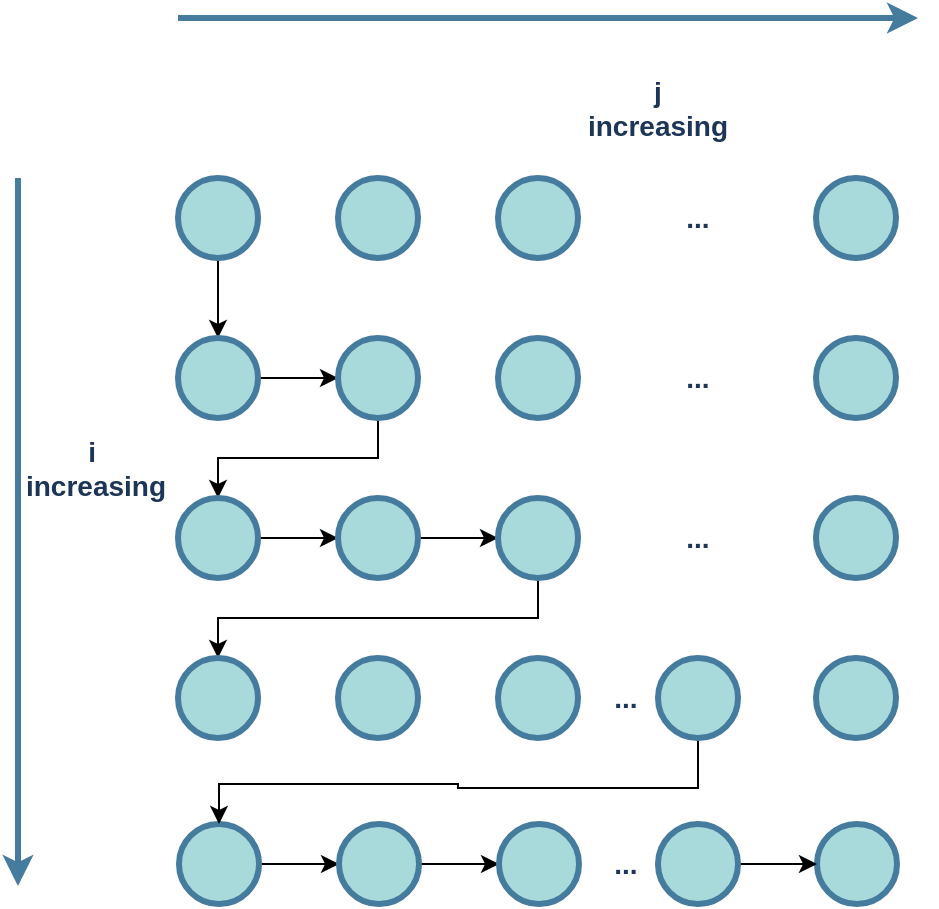 <mxfile version="21.7.5" type="github">
  <diagram name="Page-1" id="ppbSIDj33z7nKV8B7q6m">
    <mxGraphModel dx="934" dy="548" grid="0" gridSize="10" guides="1" tooltips="1" connect="1" arrows="1" fold="1" page="1" pageScale="1" pageWidth="850" pageHeight="1100" math="0" shadow="0">
      <root>
        <mxCell id="0" />
        <mxCell id="1" parent="0" />
        <mxCell id="6A2RnBA_D1O6UY67HC9l-1" style="edgeStyle=orthogonalEdgeStyle;rounded=0;orthogonalLoop=1;jettySize=auto;html=1;exitX=0.5;exitY=1;exitDx=0;exitDy=0;labelBackgroundColor=none;fontColor=default;strokeColor=#457B9D;" edge="1" parent="1" source="6A2RnBA_D1O6UY67HC9l-6">
          <mxGeometry relative="1" as="geometry">
            <mxPoint x="215.953" y="236.06" as="targetPoint" />
          </mxGeometry>
        </mxCell>
        <mxCell id="6A2RnBA_D1O6UY67HC9l-80" style="edgeStyle=orthogonalEdgeStyle;rounded=0;orthogonalLoop=1;jettySize=auto;html=1;exitX=0.5;exitY=1;exitDx=0;exitDy=0;entryX=0.5;entryY=0;entryDx=0;entryDy=0;" edge="1" parent="1" source="6A2RnBA_D1O6UY67HC9l-6" target="6A2RnBA_D1O6UY67HC9l-11">
          <mxGeometry relative="1" as="geometry" />
        </mxCell>
        <mxCell id="6A2RnBA_D1O6UY67HC9l-6" value="" style="ellipse;whiteSpace=wrap;html=1;aspect=fixed;labelBackgroundColor=none;fontSize=14;fontStyle=1;strokeWidth=3;rounded=0;fillColor=#A8DADC;strokeColor=#457B9D;fontColor=#1D3557;" vertex="1" parent="1">
          <mxGeometry x="196" y="196" width="40" height="40" as="geometry" />
        </mxCell>
        <mxCell id="6A2RnBA_D1O6UY67HC9l-82" style="edgeStyle=orthogonalEdgeStyle;rounded=0;orthogonalLoop=1;jettySize=auto;html=1;exitX=1;exitY=0.5;exitDx=0;exitDy=0;entryX=0;entryY=0.5;entryDx=0;entryDy=0;" edge="1" parent="1" source="6A2RnBA_D1O6UY67HC9l-11" target="6A2RnBA_D1O6UY67HC9l-16">
          <mxGeometry relative="1" as="geometry" />
        </mxCell>
        <mxCell id="6A2RnBA_D1O6UY67HC9l-11" value="" style="ellipse;whiteSpace=wrap;html=1;aspect=fixed;labelBackgroundColor=none;fontSize=14;fontStyle=1;strokeWidth=3;rounded=0;fillColor=#A8DADC;strokeColor=#457B9D;fontColor=#1D3557;" vertex="1" parent="1">
          <mxGeometry x="196" y="276" width="40" height="40" as="geometry" />
        </mxCell>
        <mxCell id="6A2RnBA_D1O6UY67HC9l-81" style="edgeStyle=orthogonalEdgeStyle;rounded=0;orthogonalLoop=1;jettySize=auto;html=1;exitX=0.5;exitY=1;exitDx=0;exitDy=0;entryX=0.5;entryY=0;entryDx=0;entryDy=0;" edge="1" parent="1" source="6A2RnBA_D1O6UY67HC9l-16" target="6A2RnBA_D1O6UY67HC9l-21">
          <mxGeometry relative="1" as="geometry" />
        </mxCell>
        <mxCell id="6A2RnBA_D1O6UY67HC9l-16" value="" style="ellipse;whiteSpace=wrap;html=1;aspect=fixed;labelBackgroundColor=none;fontSize=14;fontStyle=1;strokeWidth=3;rounded=0;fillColor=#A8DADC;strokeColor=#457B9D;fontColor=#1D3557;" vertex="1" parent="1">
          <mxGeometry x="276" y="276" width="40" height="40" as="geometry" />
        </mxCell>
        <mxCell id="6A2RnBA_D1O6UY67HC9l-83" style="edgeStyle=orthogonalEdgeStyle;rounded=0;orthogonalLoop=1;jettySize=auto;html=1;exitX=1;exitY=0.5;exitDx=0;exitDy=0;entryX=0;entryY=0.5;entryDx=0;entryDy=0;" edge="1" parent="1" source="6A2RnBA_D1O6UY67HC9l-21" target="6A2RnBA_D1O6UY67HC9l-26">
          <mxGeometry relative="1" as="geometry" />
        </mxCell>
        <mxCell id="6A2RnBA_D1O6UY67HC9l-21" value="" style="ellipse;whiteSpace=wrap;html=1;aspect=fixed;labelBackgroundColor=none;fontSize=14;fontStyle=1;strokeWidth=3;rounded=0;fillColor=#A8DADC;strokeColor=#457B9D;fontColor=#1D3557;" vertex="1" parent="1">
          <mxGeometry x="196" y="356" width="40" height="40" as="geometry" />
        </mxCell>
        <mxCell id="6A2RnBA_D1O6UY67HC9l-84" style="edgeStyle=orthogonalEdgeStyle;rounded=0;orthogonalLoop=1;jettySize=auto;html=1;exitX=1;exitY=0.5;exitDx=0;exitDy=0;entryX=0;entryY=0.5;entryDx=0;entryDy=0;" edge="1" parent="1" source="6A2RnBA_D1O6UY67HC9l-26" target="6A2RnBA_D1O6UY67HC9l-29">
          <mxGeometry relative="1" as="geometry" />
        </mxCell>
        <mxCell id="6A2RnBA_D1O6UY67HC9l-26" value="" style="ellipse;whiteSpace=wrap;html=1;aspect=fixed;labelBackgroundColor=none;fontSize=14;fontStyle=1;strokeWidth=3;rounded=0;fillColor=#A8DADC;strokeColor=#457B9D;fontColor=#1D3557;" vertex="1" parent="1">
          <mxGeometry x="276" y="356" width="40" height="40" as="geometry" />
        </mxCell>
        <mxCell id="6A2RnBA_D1O6UY67HC9l-85" style="edgeStyle=orthogonalEdgeStyle;rounded=0;orthogonalLoop=1;jettySize=auto;html=1;exitX=0.5;exitY=1;exitDx=0;exitDy=0;entryX=0.5;entryY=0;entryDx=0;entryDy=0;" edge="1" parent="1" source="6A2RnBA_D1O6UY67HC9l-29" target="6A2RnBA_D1O6UY67HC9l-32">
          <mxGeometry relative="1" as="geometry" />
        </mxCell>
        <mxCell id="6A2RnBA_D1O6UY67HC9l-29" value="" style="ellipse;whiteSpace=wrap;html=1;aspect=fixed;labelBackgroundColor=none;fontSize=14;fontStyle=1;strokeWidth=3;rounded=0;fillColor=#A8DADC;strokeColor=#457B9D;fontColor=#1D3557;" vertex="1" parent="1">
          <mxGeometry x="356" y="356" width="40" height="40" as="geometry" />
        </mxCell>
        <mxCell id="6A2RnBA_D1O6UY67HC9l-32" value="" style="ellipse;whiteSpace=wrap;html=1;aspect=fixed;labelBackgroundColor=none;fontSize=14;fontStyle=1;strokeWidth=3;rounded=0;fillColor=#A8DADC;strokeColor=#457B9D;fontColor=#1D3557;" vertex="1" parent="1">
          <mxGeometry x="196" y="436" width="40" height="40" as="geometry" />
        </mxCell>
        <mxCell id="6A2RnBA_D1O6UY67HC9l-35" value="" style="ellipse;whiteSpace=wrap;html=1;aspect=fixed;labelBackgroundColor=none;fontSize=14;fontStyle=1;strokeWidth=3;rounded=0;fillColor=#A8DADC;strokeColor=#457B9D;fontColor=#1D3557;" vertex="1" parent="1">
          <mxGeometry x="276" y="436" width="40" height="40" as="geometry" />
        </mxCell>
        <mxCell id="6A2RnBA_D1O6UY67HC9l-36" value="" style="ellipse;whiteSpace=wrap;html=1;aspect=fixed;labelBackgroundColor=none;fontSize=14;fontStyle=1;strokeWidth=3;rounded=0;fillColor=#A8DADC;strokeColor=#457B9D;fontColor=#1D3557;" vertex="1" parent="1">
          <mxGeometry x="356" y="436" width="40" height="40" as="geometry" />
        </mxCell>
        <mxCell id="6A2RnBA_D1O6UY67HC9l-41" value="" style="ellipse;whiteSpace=wrap;html=1;aspect=fixed;labelBackgroundColor=none;fontSize=14;fontStyle=1;strokeWidth=3;rounded=0;fillColor=#A8DADC;strokeColor=#457B9D;fontColor=#1D3557;" vertex="1" parent="1">
          <mxGeometry x="276" y="196" width="40" height="40" as="geometry" />
        </mxCell>
        <mxCell id="6A2RnBA_D1O6UY67HC9l-44" value="" style="ellipse;whiteSpace=wrap;html=1;aspect=fixed;labelBackgroundColor=none;fontSize=14;fontStyle=1;strokeWidth=3;rounded=0;fillColor=#A8DADC;strokeColor=#457B9D;fontColor=#1D3557;" vertex="1" parent="1">
          <mxGeometry x="356" y="276" width="40" height="40" as="geometry" />
        </mxCell>
        <mxCell id="6A2RnBA_D1O6UY67HC9l-47" value="" style="ellipse;whiteSpace=wrap;html=1;aspect=fixed;labelBackgroundColor=none;fontSize=14;fontStyle=1;strokeWidth=3;rounded=0;fillColor=#A8DADC;strokeColor=#457B9D;fontColor=#1D3557;" vertex="1" parent="1">
          <mxGeometry x="356" y="196" width="40" height="40" as="geometry" />
        </mxCell>
        <mxCell id="6A2RnBA_D1O6UY67HC9l-50" value="" style="ellipse;whiteSpace=wrap;html=1;aspect=fixed;labelBackgroundColor=none;fontSize=14;fontStyle=1;strokeWidth=3;rounded=0;fillColor=#A8DADC;strokeColor=#457B9D;fontColor=#1D3557;" vertex="1" parent="1">
          <mxGeometry x="515" y="356" width="40" height="40" as="geometry" />
        </mxCell>
        <mxCell id="6A2RnBA_D1O6UY67HC9l-51" value="" style="ellipse;whiteSpace=wrap;html=1;aspect=fixed;labelBackgroundColor=none;fontSize=14;fontStyle=1;strokeWidth=3;rounded=0;fillColor=#A8DADC;strokeColor=#457B9D;fontColor=#1D3557;" vertex="1" parent="1">
          <mxGeometry x="515" y="436" width="40" height="40" as="geometry" />
        </mxCell>
        <mxCell id="6A2RnBA_D1O6UY67HC9l-54" value="" style="ellipse;whiteSpace=wrap;html=1;aspect=fixed;labelBackgroundColor=none;fontSize=14;fontStyle=1;strokeWidth=3;rounded=0;fillColor=#A8DADC;strokeColor=#457B9D;fontColor=#1D3557;" vertex="1" parent="1">
          <mxGeometry x="515" y="276" width="40" height="40" as="geometry" />
        </mxCell>
        <mxCell id="6A2RnBA_D1O6UY67HC9l-57" value="" style="ellipse;whiteSpace=wrap;html=1;aspect=fixed;labelBackgroundColor=none;fontSize=14;fontStyle=1;strokeWidth=3;rounded=0;fillColor=#A8DADC;strokeColor=#457B9D;fontColor=#1D3557;" vertex="1" parent="1">
          <mxGeometry x="515" y="196" width="40" height="40" as="geometry" />
        </mxCell>
        <mxCell id="6A2RnBA_D1O6UY67HC9l-60" value="..." style="text;html=1;strokeColor=none;fillColor=none;align=center;verticalAlign=middle;whiteSpace=wrap;rounded=0;labelBackgroundColor=none;fontSize=14;fontStyle=1;strokeWidth=3;fontColor=#1D3557;" vertex="1" parent="1">
          <mxGeometry x="426" y="201" width="60" height="30" as="geometry" />
        </mxCell>
        <mxCell id="6A2RnBA_D1O6UY67HC9l-63" value="..." style="text;html=1;strokeColor=none;fillColor=none;align=center;verticalAlign=middle;whiteSpace=wrap;rounded=0;labelBackgroundColor=none;fontSize=14;fontStyle=1;strokeWidth=3;fontColor=#1D3557;" vertex="1" parent="1">
          <mxGeometry x="426" y="281" width="60" height="30" as="geometry" />
        </mxCell>
        <mxCell id="6A2RnBA_D1O6UY67HC9l-66" value="..." style="text;html=1;strokeColor=none;fillColor=none;align=center;verticalAlign=middle;whiteSpace=wrap;rounded=0;labelBackgroundColor=none;fontSize=14;fontStyle=1;strokeWidth=3;fontColor=#1D3557;" vertex="1" parent="1">
          <mxGeometry x="426" y="361" width="60" height="30" as="geometry" />
        </mxCell>
        <mxCell id="6A2RnBA_D1O6UY67HC9l-69" value="..." style="text;html=1;strokeColor=none;fillColor=none;align=center;verticalAlign=middle;whiteSpace=wrap;rounded=0;labelBackgroundColor=none;fontSize=14;fontStyle=1;strokeWidth=3;fontColor=#1D3557;" vertex="1" parent="1">
          <mxGeometry x="390" y="441" width="60" height="30" as="geometry" />
        </mxCell>
        <mxCell id="6A2RnBA_D1O6UY67HC9l-70" value="" style="endArrow=classic;html=1;rounded=0;labelBackgroundColor=none;fontColor=default;fontSize=14;fontStyle=1;strokeWidth=3;strokeColor=#457B9D;" edge="1" parent="1">
          <mxGeometry width="50" height="50" relative="1" as="geometry">
            <mxPoint x="116" y="196" as="sourcePoint" />
            <mxPoint x="116" y="550" as="targetPoint" />
          </mxGeometry>
        </mxCell>
        <mxCell id="6A2RnBA_D1O6UY67HC9l-71" value="i&amp;nbsp; increasing" style="text;html=1;strokeColor=none;fillColor=none;align=center;verticalAlign=middle;whiteSpace=wrap;rounded=0;labelBackgroundColor=none;fontSize=14;fontStyle=1;strokeWidth=3;fontColor=#1D3557;" vertex="1" parent="1">
          <mxGeometry x="125" y="326" width="60" height="30" as="geometry" />
        </mxCell>
        <mxCell id="6A2RnBA_D1O6UY67HC9l-72" value="&lt;div style=&quot;font-size: 14px;&quot;&gt;j&lt;/div&gt;&lt;div style=&quot;font-size: 14px;&quot;&gt;increasing&lt;br style=&quot;font-size: 14px;&quot;&gt;&lt;/div&gt;" style="text;html=1;strokeColor=none;fillColor=none;align=center;verticalAlign=middle;whiteSpace=wrap;rounded=0;labelBackgroundColor=none;fontSize=14;fontStyle=1;strokeWidth=3;fontColor=#1D3557;" vertex="1" parent="1">
          <mxGeometry x="406" y="146" width="60" height="30" as="geometry" />
        </mxCell>
        <mxCell id="6A2RnBA_D1O6UY67HC9l-73" value="" style="endArrow=classic;html=1;rounded=0;labelBackgroundColor=none;fontColor=default;fontSize=14;fontStyle=1;strokeWidth=3;strokeColor=#457B9D;" edge="1" parent="1">
          <mxGeometry width="50" height="50" relative="1" as="geometry">
            <mxPoint x="196" y="116" as="sourcePoint" />
            <mxPoint x="566" y="116" as="targetPoint" />
          </mxGeometry>
        </mxCell>
        <mxCell id="6A2RnBA_D1O6UY67HC9l-103" style="edgeStyle=orthogonalEdgeStyle;rounded=0;orthogonalLoop=1;jettySize=auto;html=1;exitX=1;exitY=0.5;exitDx=0;exitDy=0;entryX=0;entryY=0.5;entryDx=0;entryDy=0;" edge="1" parent="1" source="6A2RnBA_D1O6UY67HC9l-92" target="6A2RnBA_D1O6UY67HC9l-93">
          <mxGeometry relative="1" as="geometry" />
        </mxCell>
        <mxCell id="6A2RnBA_D1O6UY67HC9l-92" value="" style="ellipse;whiteSpace=wrap;html=1;aspect=fixed;labelBackgroundColor=none;fontSize=14;fontStyle=1;strokeWidth=3;rounded=0;fillColor=#A8DADC;strokeColor=#457B9D;fontColor=#1D3557;" vertex="1" parent="1">
          <mxGeometry x="196.5" y="519" width="40" height="40" as="geometry" />
        </mxCell>
        <mxCell id="6A2RnBA_D1O6UY67HC9l-104" style="edgeStyle=orthogonalEdgeStyle;rounded=0;orthogonalLoop=1;jettySize=auto;html=1;exitX=1;exitY=0.5;exitDx=0;exitDy=0;entryX=0;entryY=0.5;entryDx=0;entryDy=0;" edge="1" parent="1" source="6A2RnBA_D1O6UY67HC9l-93" target="6A2RnBA_D1O6UY67HC9l-94">
          <mxGeometry relative="1" as="geometry" />
        </mxCell>
        <mxCell id="6A2RnBA_D1O6UY67HC9l-93" value="" style="ellipse;whiteSpace=wrap;html=1;aspect=fixed;labelBackgroundColor=none;fontSize=14;fontStyle=1;strokeWidth=3;rounded=0;fillColor=#A8DADC;strokeColor=#457B9D;fontColor=#1D3557;" vertex="1" parent="1">
          <mxGeometry x="276.5" y="519" width="40" height="40" as="geometry" />
        </mxCell>
        <mxCell id="6A2RnBA_D1O6UY67HC9l-94" value="" style="ellipse;whiteSpace=wrap;html=1;aspect=fixed;labelBackgroundColor=none;fontSize=14;fontStyle=1;strokeWidth=3;rounded=0;fillColor=#A8DADC;strokeColor=#457B9D;fontColor=#1D3557;" vertex="1" parent="1">
          <mxGeometry x="356.5" y="519" width="40" height="40" as="geometry" />
        </mxCell>
        <mxCell id="6A2RnBA_D1O6UY67HC9l-95" value="" style="ellipse;whiteSpace=wrap;html=1;aspect=fixed;labelBackgroundColor=none;fontSize=14;fontStyle=1;strokeWidth=3;rounded=0;fillColor=#A8DADC;strokeColor=#457B9D;fontColor=#1D3557;" vertex="1" parent="1">
          <mxGeometry x="515.5" y="519" width="40" height="40" as="geometry" />
        </mxCell>
        <mxCell id="6A2RnBA_D1O6UY67HC9l-101" style="edgeStyle=orthogonalEdgeStyle;rounded=0;orthogonalLoop=1;jettySize=auto;html=1;exitX=0.5;exitY=1;exitDx=0;exitDy=0;entryX=0.5;entryY=0;entryDx=0;entryDy=0;" edge="1" parent="1" source="6A2RnBA_D1O6UY67HC9l-97" target="6A2RnBA_D1O6UY67HC9l-92">
          <mxGeometry relative="1" as="geometry">
            <Array as="points">
              <mxPoint x="456" y="501" />
              <mxPoint x="336" y="501" />
              <mxPoint x="336" y="499" />
              <mxPoint x="216" y="499" />
            </Array>
          </mxGeometry>
        </mxCell>
        <mxCell id="6A2RnBA_D1O6UY67HC9l-97" value="" style="ellipse;whiteSpace=wrap;html=1;aspect=fixed;labelBackgroundColor=none;fontSize=14;fontStyle=1;strokeWidth=3;rounded=0;fillColor=#A8DADC;strokeColor=#457B9D;fontColor=#1D3557;" vertex="1" parent="1">
          <mxGeometry x="436" y="436" width="40" height="40" as="geometry" />
        </mxCell>
        <mxCell id="6A2RnBA_D1O6UY67HC9l-102" style="edgeStyle=orthogonalEdgeStyle;rounded=0;orthogonalLoop=1;jettySize=auto;html=1;exitX=1;exitY=0.5;exitDx=0;exitDy=0;entryX=0;entryY=0.5;entryDx=0;entryDy=0;" edge="1" parent="1" source="6A2RnBA_D1O6UY67HC9l-98" target="6A2RnBA_D1O6UY67HC9l-95">
          <mxGeometry relative="1" as="geometry" />
        </mxCell>
        <mxCell id="6A2RnBA_D1O6UY67HC9l-98" value="" style="ellipse;whiteSpace=wrap;html=1;aspect=fixed;labelBackgroundColor=none;fontSize=14;fontStyle=1;strokeWidth=3;rounded=0;fillColor=#A8DADC;strokeColor=#457B9D;fontColor=#1D3557;" vertex="1" parent="1">
          <mxGeometry x="436" y="519" width="40" height="40" as="geometry" />
        </mxCell>
        <mxCell id="6A2RnBA_D1O6UY67HC9l-99" value="..." style="text;html=1;strokeColor=none;fillColor=none;align=center;verticalAlign=middle;whiteSpace=wrap;rounded=0;labelBackgroundColor=none;fontSize=14;fontStyle=1;strokeWidth=3;fontColor=#1D3557;" vertex="1" parent="1">
          <mxGeometry x="390" y="524" width="60" height="30" as="geometry" />
        </mxCell>
      </root>
    </mxGraphModel>
  </diagram>
</mxfile>
